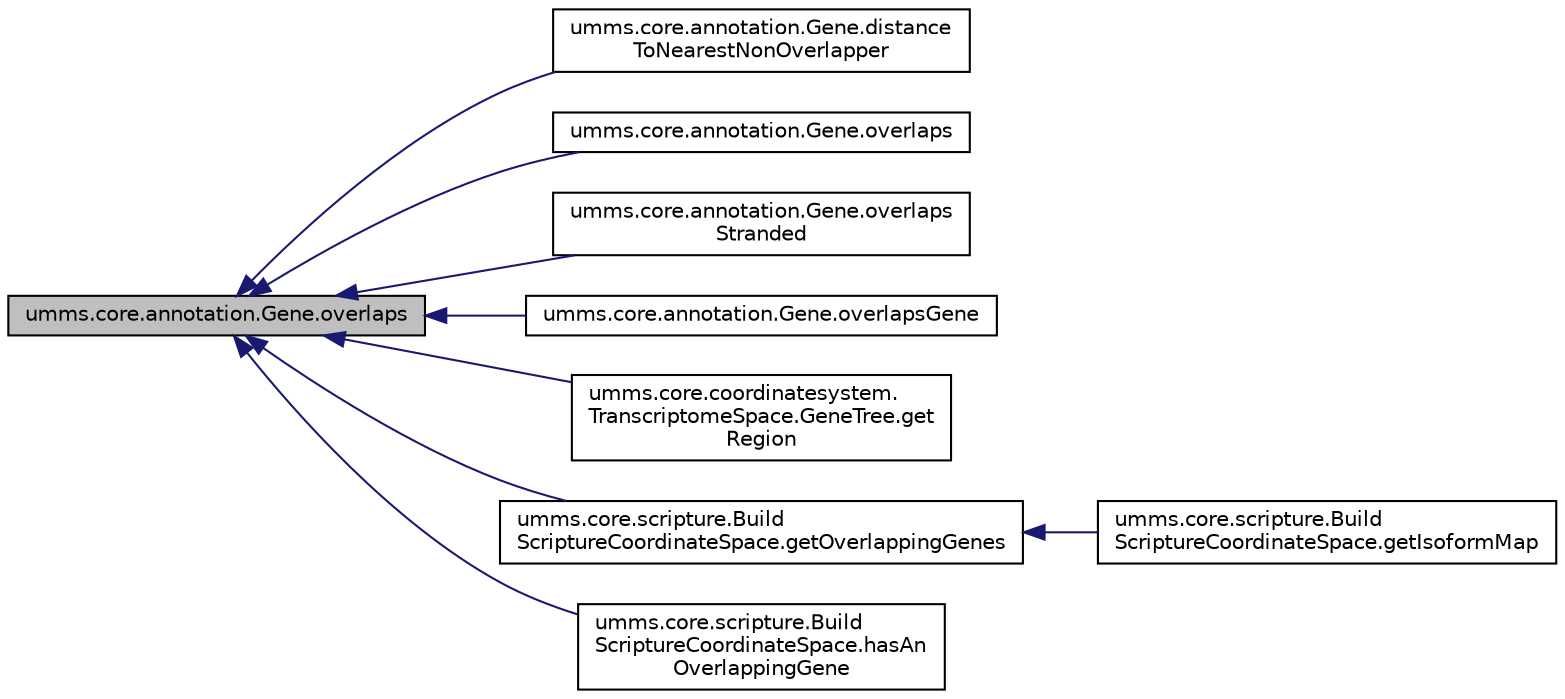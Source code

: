 digraph "umms.core.annotation.Gene.overlaps"
{
  edge [fontname="Helvetica",fontsize="10",labelfontname="Helvetica",labelfontsize="10"];
  node [fontname="Helvetica",fontsize="10",shape=record];
  rankdir="LR";
  Node1 [label="umms.core.annotation.Gene.overlaps",height=0.2,width=0.4,color="black", fillcolor="grey75", style="filled" fontcolor="black"];
  Node1 -> Node2 [dir="back",color="midnightblue",fontsize="10",style="solid"];
  Node2 [label="umms.core.annotation.Gene.distance\lToNearestNonOverlapper",height=0.2,width=0.4,color="black", fillcolor="white", style="filled",URL="$classumms_1_1core_1_1annotation_1_1_gene.html#ae729cd55ef7399dd7e9bd3158d4ed60a"];
  Node1 -> Node3 [dir="back",color="midnightblue",fontsize="10",style="solid"];
  Node3 [label="umms.core.annotation.Gene.overlaps",height=0.2,width=0.4,color="black", fillcolor="white", style="filled",URL="$classumms_1_1core_1_1annotation_1_1_gene.html#aebfd67dc85451aee747df4eaa21e5cf6"];
  Node1 -> Node4 [dir="back",color="midnightblue",fontsize="10",style="solid"];
  Node4 [label="umms.core.annotation.Gene.overlaps\lStranded",height=0.2,width=0.4,color="black", fillcolor="white", style="filled",URL="$classumms_1_1core_1_1annotation_1_1_gene.html#a54b34b8b06efc355b3a0c0d7a4291d46"];
  Node1 -> Node5 [dir="back",color="midnightblue",fontsize="10",style="solid"];
  Node5 [label="umms.core.annotation.Gene.overlapsGene",height=0.2,width=0.4,color="black", fillcolor="white", style="filled",URL="$classumms_1_1core_1_1annotation_1_1_gene.html#a717a99b3a0cd669e42b6228b7eb792d6"];
  Node1 -> Node6 [dir="back",color="midnightblue",fontsize="10",style="solid"];
  Node6 [label="umms.core.coordinatesystem.\lTranscriptomeSpace.GeneTree.get\lRegion",height=0.2,width=0.4,color="black", fillcolor="white", style="filled",URL="$classumms_1_1core_1_1coordinatesystem_1_1_transcriptome_space_1_1_gene_tree.html#a2812ecf6ec4ce7e66677e01961b3fb8a"];
  Node1 -> Node7 [dir="back",color="midnightblue",fontsize="10",style="solid"];
  Node7 [label="umms.core.scripture.Build\lScriptureCoordinateSpace.getOverlappingGenes",height=0.2,width=0.4,color="black", fillcolor="white", style="filled",URL="$classumms_1_1core_1_1scripture_1_1_build_scripture_coordinate_space.html#ad01703d5c482fa9d72c9be36be080627"];
  Node7 -> Node8 [dir="back",color="midnightblue",fontsize="10",style="solid"];
  Node8 [label="umms.core.scripture.Build\lScriptureCoordinateSpace.getIsoformMap",height=0.2,width=0.4,color="black", fillcolor="white", style="filled",URL="$classumms_1_1core_1_1scripture_1_1_build_scripture_coordinate_space.html#a7ba371be0c1c6194e87333cdeb125467"];
  Node1 -> Node9 [dir="back",color="midnightblue",fontsize="10",style="solid"];
  Node9 [label="umms.core.scripture.Build\lScriptureCoordinateSpace.hasAn\lOverlappingGene",height=0.2,width=0.4,color="black", fillcolor="white", style="filled",URL="$classumms_1_1core_1_1scripture_1_1_build_scripture_coordinate_space.html#a992fe659dd5a36c748a67d680f56762a"];
}
